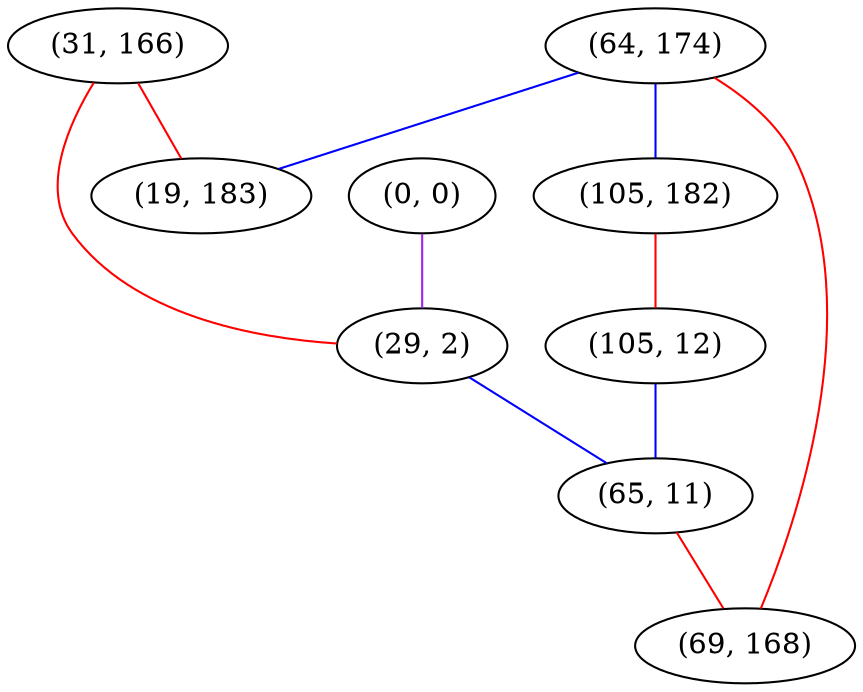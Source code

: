 graph "" {
"(31, 166)";
"(0, 0)";
"(64, 174)";
"(105, 182)";
"(29, 2)";
"(105, 12)";
"(19, 183)";
"(65, 11)";
"(69, 168)";
"(31, 166)" -- "(19, 183)"  [color=red, key=0, weight=1];
"(31, 166)" -- "(29, 2)"  [color=red, key=0, weight=1];
"(0, 0)" -- "(29, 2)"  [color=purple, key=0, weight=4];
"(64, 174)" -- "(19, 183)"  [color=blue, key=0, weight=3];
"(64, 174)" -- "(105, 182)"  [color=blue, key=0, weight=3];
"(64, 174)" -- "(69, 168)"  [color=red, key=0, weight=1];
"(105, 182)" -- "(105, 12)"  [color=red, key=0, weight=1];
"(29, 2)" -- "(65, 11)"  [color=blue, key=0, weight=3];
"(105, 12)" -- "(65, 11)"  [color=blue, key=0, weight=3];
"(65, 11)" -- "(69, 168)"  [color=red, key=0, weight=1];
}
